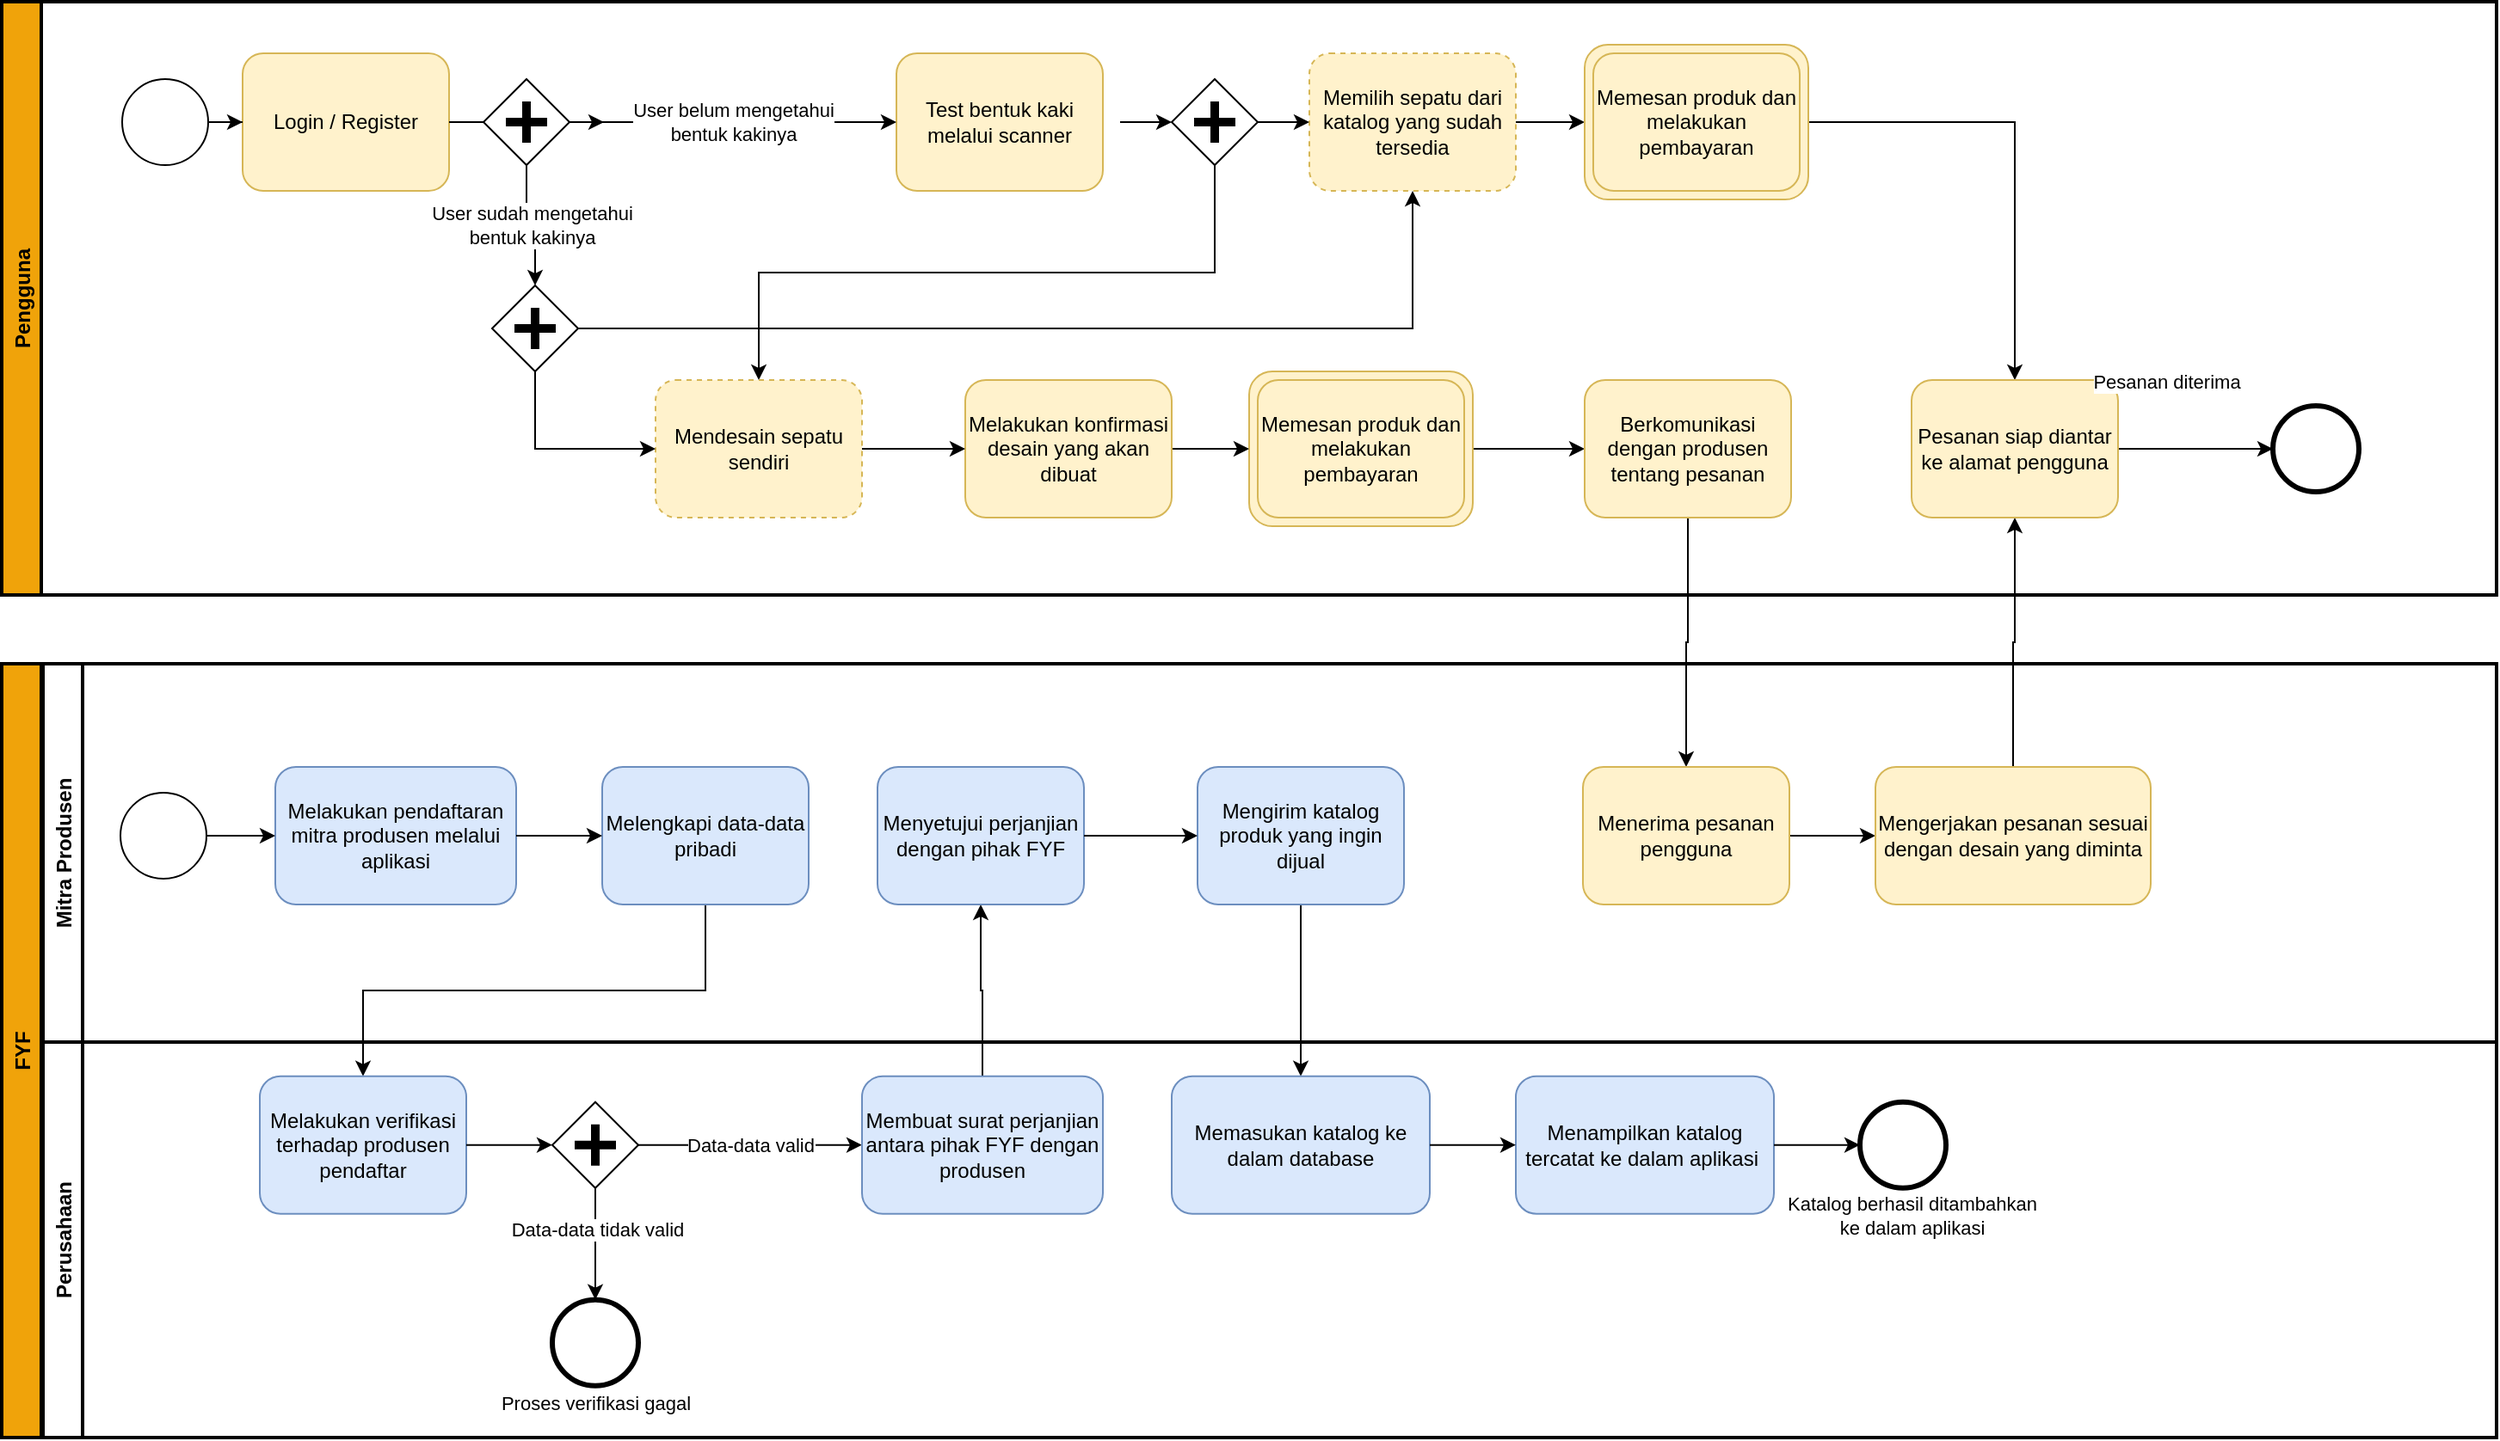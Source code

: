 <mxfile version="15.4.3" type="github">
  <diagram name="Page-1" id="2a216829-ef6e-dabb-86c1-c78162f3ba2b">
    <mxGraphModel dx="1727" dy="894" grid="1" gridSize="10" guides="1" tooltips="1" connect="1" arrows="1" fold="1" page="1" pageScale="1" pageWidth="850" pageHeight="1100" background="none" math="0" shadow="0">
      <root>
        <mxCell id="0" />
        <mxCell id="1" parent="0" />
        <mxCell id="Dv8NxLVURrwp6jhn14WJ-45" style="edgeStyle=orthogonalEdgeStyle;rounded=0;orthogonalLoop=1;jettySize=auto;html=1;exitX=1;exitY=0.5;exitDx=0;exitDy=0;entryX=0;entryY=0.5;entryDx=0;entryDy=0;" edge="1" parent="1" source="Dv8NxLVURrwp6jhn14WJ-44" target="Dv8NxLVURrwp6jhn14WJ-48">
          <mxGeometry relative="1" as="geometry">
            <mxPoint x="1040.0" y="325.069" as="targetPoint" />
          </mxGeometry>
        </mxCell>
        <mxCell id="Dv8NxLVURrwp6jhn14WJ-44" value="Memesan produk dan melakukan pembayaran" style="shape=ext;rounded=1;html=1;whiteSpace=wrap;fillColor=#fff2cc;strokeColor=#d6b656;" vertex="1" parent="1">
          <mxGeometry x="865" y="280" width="130" height="90" as="geometry" />
        </mxCell>
        <mxCell id="7a84cebc1def654-1" value="" style="shape=mxgraph.bpmn.shape;html=1;verticalLabelPosition=bottom;labelBackgroundColor=#ffffff;verticalAlign=top;perimeter=ellipsePerimeter;outline=standard;symbol=general;" parent="1" vertex="1">
          <mxGeometry x="210" y="110" width="50" height="50" as="geometry" />
        </mxCell>
        <mxCell id="7a84cebc1def654-2" value="Login / Register" style="shape=ext;rounded=1;html=1;whiteSpace=wrap;fillColor=#fff2cc;strokeColor=#d6b656;" parent="1" vertex="1">
          <mxGeometry x="280" y="95" width="120" height="80" as="geometry" />
        </mxCell>
        <mxCell id="Dv8NxLVURrwp6jhn14WJ-28" style="edgeStyle=orthogonalEdgeStyle;rounded=0;orthogonalLoop=1;jettySize=auto;html=1;exitX=1;exitY=0.5;exitDx=0;exitDy=0;entryX=0;entryY=0.5;entryDx=0;entryDy=0;" edge="1" parent="1" target="Dv8NxLVURrwp6jhn14WJ-14">
          <mxGeometry relative="1" as="geometry">
            <mxPoint x="790" y="135" as="sourcePoint" />
          </mxGeometry>
        </mxCell>
        <mxCell id="Dv8NxLVURrwp6jhn14WJ-43" style="edgeStyle=orthogonalEdgeStyle;rounded=0;orthogonalLoop=1;jettySize=auto;html=1;exitX=1;exitY=0.5;exitDx=0;exitDy=0;entryX=0;entryY=0.5;entryDx=0;entryDy=0;" edge="1" parent="1" source="7a84cebc1def654-12" target="Dv8NxLVURrwp6jhn14WJ-44">
          <mxGeometry relative="1" as="geometry">
            <mxPoint x="850" y="325" as="targetPoint" />
          </mxGeometry>
        </mxCell>
        <mxCell id="7a84cebc1def654-12" value="Melakukan konfirmasi desain yang akan dibuat" style="html=1;whiteSpace=wrap;rounded=1;fillColor=#fff2cc;strokeColor=#d6b656;" parent="1" vertex="1">
          <mxGeometry x="700" y="285" width="120" height="80" as="geometry" />
        </mxCell>
        <mxCell id="7a84cebc1def654-26" value="" style="shape=mxgraph.bpmn.shape;html=1;verticalLabelPosition=bottom;labelBackgroundColor=#ffffff;verticalAlign=top;perimeter=ellipsePerimeter;outline=end;symbol=general;" parent="1" vertex="1">
          <mxGeometry x="1460" y="300.0" width="50" height="50" as="geometry" />
        </mxCell>
        <mxCell id="7a84cebc1def654-36" style="edgeStyle=orthogonalEdgeStyle;rounded=0;html=1;jettySize=auto;orthogonalLoop=1;" parent="1" source="7a84cebc1def654-1" target="7a84cebc1def654-2" edge="1">
          <mxGeometry relative="1" as="geometry" />
        </mxCell>
        <mxCell id="7a84cebc1def654-39" style="edgeStyle=orthogonalEdgeStyle;rounded=0;html=1;jettySize=auto;orthogonalLoop=1;entryX=0;entryY=0.5;entryDx=0;entryDy=0;startArrow=none;" parent="1" source="Dv8NxLVURrwp6jhn14WJ-34" edge="1">
          <mxGeometry relative="1" as="geometry">
            <mxPoint x="490" y="135" as="targetPoint" />
          </mxGeometry>
        </mxCell>
        <mxCell id="Dv8NxLVURrwp6jhn14WJ-27" style="edgeStyle=orthogonalEdgeStyle;rounded=0;orthogonalLoop=1;jettySize=auto;html=1;exitX=1;exitY=0.5;exitDx=0;exitDy=0;entryX=0;entryY=0.5;entryDx=0;entryDy=0;" edge="1" parent="1" source="Dv8NxLVURrwp6jhn14WJ-9" target="Dv8NxLVURrwp6jhn14WJ-46">
          <mxGeometry relative="1" as="geometry">
            <mxPoint x="1060" y="135" as="targetPoint" />
          </mxGeometry>
        </mxCell>
        <mxCell id="Dv8NxLVURrwp6jhn14WJ-9" value="Memilih sepatu dari katalog yang sudah tersedia" style="shape=ext;rounded=1;html=1;whiteSpace=wrap;fillColor=#fff2cc;strokeColor=#d6b656;dashed=1;" vertex="1" parent="1">
          <mxGeometry x="900" y="95" width="120" height="80" as="geometry" />
        </mxCell>
        <mxCell id="Dv8NxLVURrwp6jhn14WJ-21" style="edgeStyle=orthogonalEdgeStyle;rounded=0;orthogonalLoop=1;jettySize=auto;html=1;exitX=1;exitY=0.5;exitDx=0;exitDy=0;entryX=0;entryY=0.5;entryDx=0;entryDy=0;" edge="1" parent="1" source="Dv8NxLVURrwp6jhn14WJ-14" target="Dv8NxLVURrwp6jhn14WJ-9">
          <mxGeometry relative="1" as="geometry" />
        </mxCell>
        <mxCell id="Dv8NxLVURrwp6jhn14WJ-24" style="edgeStyle=orthogonalEdgeStyle;rounded=0;orthogonalLoop=1;jettySize=auto;html=1;exitX=0.5;exitY=1;exitDx=0;exitDy=0;entryX=0.5;entryY=0;entryDx=0;entryDy=0;" edge="1" parent="1" source="Dv8NxLVURrwp6jhn14WJ-14" target="Dv8NxLVURrwp6jhn14WJ-25">
          <mxGeometry relative="1" as="geometry">
            <mxPoint x="840" y="385" as="targetPoint" />
          </mxGeometry>
        </mxCell>
        <mxCell id="Dv8NxLVURrwp6jhn14WJ-14" value="" style="shape=mxgraph.bpmn.shape;html=1;verticalLabelPosition=bottom;labelBackgroundColor=#ffffff;verticalAlign=top;perimeter=rhombusPerimeter;background=gateway;outline=none;symbol=parallelGw;" vertex="1" parent="1">
          <mxGeometry x="820" y="110" width="50" height="50" as="geometry" />
        </mxCell>
        <mxCell id="Dv8NxLVURrwp6jhn14WJ-30" style="edgeStyle=orthogonalEdgeStyle;rounded=0;orthogonalLoop=1;jettySize=auto;html=1;exitX=1;exitY=0.5;exitDx=0;exitDy=0;entryX=0;entryY=0.5;entryDx=0;entryDy=0;" edge="1" parent="1" source="Dv8NxLVURrwp6jhn14WJ-25" target="7a84cebc1def654-12">
          <mxGeometry relative="1" as="geometry" />
        </mxCell>
        <mxCell id="Dv8NxLVURrwp6jhn14WJ-25" value="Mendesain sepatu sendiri" style="shape=ext;rounded=1;html=1;whiteSpace=wrap;fillColor=#fff2cc;strokeColor=#d6b656;dashed=1;" vertex="1" parent="1">
          <mxGeometry x="520" y="285" width="120" height="80" as="geometry" />
        </mxCell>
        <mxCell id="Dv8NxLVURrwp6jhn14WJ-33" value="Test bentuk kaki melalui scanner" style="shape=ext;rounded=1;html=1;whiteSpace=wrap;fillColor=#fff2cc;strokeColor=#d6b656;" vertex="1" parent="1">
          <mxGeometry x="660" y="95" width="120" height="80" as="geometry" />
        </mxCell>
        <mxCell id="Dv8NxLVURrwp6jhn14WJ-35" value="User belum mengetahui&lt;br&gt;bentuk kakinya" style="edgeStyle=orthogonalEdgeStyle;rounded=0;orthogonalLoop=1;jettySize=auto;html=1;exitX=1;exitY=0.5;exitDx=0;exitDy=0;entryX=0;entryY=0.5;entryDx=0;entryDy=0;" edge="1" parent="1" source="Dv8NxLVURrwp6jhn14WJ-34" target="Dv8NxLVURrwp6jhn14WJ-33">
          <mxGeometry relative="1" as="geometry" />
        </mxCell>
        <mxCell id="Dv8NxLVURrwp6jhn14WJ-37" value="User sudah mengetahui &lt;br&gt;bentuk kakinya" style="edgeStyle=orthogonalEdgeStyle;rounded=0;orthogonalLoop=1;jettySize=auto;html=1;exitX=0.5;exitY=1;exitDx=0;exitDy=0;entryX=0.5;entryY=0;entryDx=0;entryDy=0;" edge="1" parent="1" source="Dv8NxLVURrwp6jhn14WJ-34" target="Dv8NxLVURrwp6jhn14WJ-39">
          <mxGeometry relative="1" as="geometry">
            <mxPoint x="444.471" y="225" as="targetPoint" />
          </mxGeometry>
        </mxCell>
        <mxCell id="Dv8NxLVURrwp6jhn14WJ-34" value="" style="shape=mxgraph.bpmn.shape;html=1;verticalLabelPosition=bottom;labelBackgroundColor=#ffffff;verticalAlign=top;perimeter=rhombusPerimeter;background=gateway;outline=none;symbol=parallelGw;" vertex="1" parent="1">
          <mxGeometry x="420" y="110" width="50" height="50" as="geometry" />
        </mxCell>
        <mxCell id="Dv8NxLVURrwp6jhn14WJ-36" value="" style="edgeStyle=orthogonalEdgeStyle;rounded=0;html=1;jettySize=auto;orthogonalLoop=1;entryX=0;entryY=0.5;entryDx=0;entryDy=0;endArrow=none;" edge="1" parent="1" source="7a84cebc1def654-2" target="Dv8NxLVURrwp6jhn14WJ-34">
          <mxGeometry relative="1" as="geometry">
            <mxPoint x="430" y="135" as="sourcePoint" />
            <mxPoint x="490" y="135" as="targetPoint" />
          </mxGeometry>
        </mxCell>
        <mxCell id="Dv8NxLVURrwp6jhn14WJ-40" style="edgeStyle=orthogonalEdgeStyle;rounded=0;orthogonalLoop=1;jettySize=auto;html=1;exitX=1;exitY=0.5;exitDx=0;exitDy=0;entryX=0.5;entryY=1;entryDx=0;entryDy=0;" edge="1" parent="1" source="Dv8NxLVURrwp6jhn14WJ-39" target="Dv8NxLVURrwp6jhn14WJ-9">
          <mxGeometry relative="1" as="geometry" />
        </mxCell>
        <mxCell id="Dv8NxLVURrwp6jhn14WJ-41" style="edgeStyle=orthogonalEdgeStyle;rounded=0;orthogonalLoop=1;jettySize=auto;html=1;exitX=0.5;exitY=1;exitDx=0;exitDy=0;entryX=0;entryY=0.5;entryDx=0;entryDy=0;" edge="1" parent="1" source="Dv8NxLVURrwp6jhn14WJ-39" target="Dv8NxLVURrwp6jhn14WJ-25">
          <mxGeometry relative="1" as="geometry" />
        </mxCell>
        <mxCell id="Dv8NxLVURrwp6jhn14WJ-32" value="Memesan produk dan melakukan pembayaran" style="shape=ext;rounded=1;html=1;whiteSpace=wrap;fillColor=#fff2cc;strokeColor=#d6b656;" vertex="1" parent="1">
          <mxGeometry x="870" y="285" width="120" height="80" as="geometry" />
        </mxCell>
        <mxCell id="Dv8NxLVURrwp6jhn14WJ-55" style="edgeStyle=orthogonalEdgeStyle;rounded=0;orthogonalLoop=1;jettySize=auto;html=1;exitX=1;exitY=0.5;exitDx=0;exitDy=0;entryX=0.5;entryY=0;entryDx=0;entryDy=0;" edge="1" parent="1" source="Dv8NxLVURrwp6jhn14WJ-46" target="Dv8NxLVURrwp6jhn14WJ-54">
          <mxGeometry relative="1" as="geometry" />
        </mxCell>
        <mxCell id="Dv8NxLVURrwp6jhn14WJ-46" value="Memesan produk dan melakukan pembayaran" style="shape=ext;rounded=1;html=1;whiteSpace=wrap;fillColor=#fff2cc;strokeColor=#d6b656;" vertex="1" parent="1">
          <mxGeometry x="1060" y="90" width="130" height="90" as="geometry" />
        </mxCell>
        <mxCell id="Dv8NxLVURrwp6jhn14WJ-47" value="Memesan produk dan melakukan pembayaran" style="shape=ext;rounded=1;html=1;whiteSpace=wrap;fillColor=#fff2cc;strokeColor=#d6b656;" vertex="1" parent="1">
          <mxGeometry x="1065" y="95" width="120" height="80" as="geometry" />
        </mxCell>
        <mxCell id="Dv8NxLVURrwp6jhn14WJ-51" style="edgeStyle=orthogonalEdgeStyle;rounded=0;orthogonalLoop=1;jettySize=auto;html=1;exitX=0.5;exitY=1;exitDx=0;exitDy=0;" edge="1" parent="1" source="Dv8NxLVURrwp6jhn14WJ-48" target="Dv8NxLVURrwp6jhn14WJ-50">
          <mxGeometry relative="1" as="geometry" />
        </mxCell>
        <mxCell id="Dv8NxLVURrwp6jhn14WJ-48" value="Berkomunikasi dengan produsen tentang pesanan" style="html=1;whiteSpace=wrap;rounded=1;fillColor=#fff2cc;strokeColor=#d6b656;" vertex="1" parent="1">
          <mxGeometry x="1060" y="285" width="120" height="80" as="geometry" />
        </mxCell>
        <mxCell id="Dv8NxLVURrwp6jhn14WJ-57" style="edgeStyle=orthogonalEdgeStyle;rounded=0;orthogonalLoop=1;jettySize=auto;html=1;exitX=0.5;exitY=0;exitDx=0;exitDy=0;entryX=0.5;entryY=1;entryDx=0;entryDy=0;" edge="1" parent="1" source="Dv8NxLVURrwp6jhn14WJ-53" target="Dv8NxLVURrwp6jhn14WJ-54">
          <mxGeometry relative="1" as="geometry" />
        </mxCell>
        <mxCell id="Dv8NxLVURrwp6jhn14WJ-58" style="edgeStyle=orthogonalEdgeStyle;rounded=0;orthogonalLoop=1;jettySize=auto;html=1;exitX=1;exitY=0.5;exitDx=0;exitDy=0;entryX=0;entryY=0.5;entryDx=0;entryDy=0;" edge="1" parent="1" source="Dv8NxLVURrwp6jhn14WJ-54" target="7a84cebc1def654-26">
          <mxGeometry relative="1" as="geometry" />
        </mxCell>
        <mxCell id="Dv8NxLVURrwp6jhn14WJ-54" value="Pesanan siap diantar ke alamat pengguna" style="html=1;whiteSpace=wrap;rounded=1;fillColor=#fff2cc;strokeColor=#d6b656;" vertex="1" parent="1">
          <mxGeometry x="1250" y="285" width="120" height="80" as="geometry" />
        </mxCell>
        <mxCell id="Dv8NxLVURrwp6jhn14WJ-90" value="Pengguna" style="swimlane;horizontal=0;strokeWidth=2;fillColor=#f0a30a;strokeColor=#000000;fontColor=#000000;" vertex="1" parent="1">
          <mxGeometry x="140" y="65" width="1450" height="345" as="geometry" />
        </mxCell>
        <mxCell id="Dv8NxLVURrwp6jhn14WJ-39" value="" style="shape=mxgraph.bpmn.shape;html=1;verticalLabelPosition=bottom;labelBackgroundColor=#ffffff;verticalAlign=top;perimeter=rhombusPerimeter;background=gateway;outline=none;symbol=parallelGw;" vertex="1" parent="Dv8NxLVURrwp6jhn14WJ-90">
          <mxGeometry x="285" y="165" width="50" height="50" as="geometry" />
        </mxCell>
        <mxCell id="Dv8NxLVURrwp6jhn14WJ-91" value="FYF" style="swimlane;horizontal=0;strokeWidth=2;fillColor=#f0a30a;strokeColor=#000000;fontColor=#000000;" vertex="1" parent="1">
          <mxGeometry x="140" y="450" width="1450" height="450" as="geometry" />
        </mxCell>
        <mxCell id="Dv8NxLVURrwp6jhn14WJ-65" style="edgeStyle=orthogonalEdgeStyle;rounded=0;orthogonalLoop=1;jettySize=auto;html=1;exitX=0.5;exitY=1;exitDx=0;exitDy=0;entryX=0.5;entryY=0;entryDx=0;entryDy=0;" edge="1" parent="Dv8NxLVURrwp6jhn14WJ-91" source="Dv8NxLVURrwp6jhn14WJ-62" target="Dv8NxLVURrwp6jhn14WJ-64">
          <mxGeometry relative="1" as="geometry" />
        </mxCell>
        <mxCell id="Dv8NxLVURrwp6jhn14WJ-78" style="edgeStyle=orthogonalEdgeStyle;rounded=0;orthogonalLoop=1;jettySize=auto;html=1;exitX=0.5;exitY=0;exitDx=0;exitDy=0;entryX=0.5;entryY=1;entryDx=0;entryDy=0;" edge="1" parent="Dv8NxLVURrwp6jhn14WJ-91" source="Dv8NxLVURrwp6jhn14WJ-76" target="Dv8NxLVURrwp6jhn14WJ-77">
          <mxGeometry relative="1" as="geometry" />
        </mxCell>
        <mxCell id="Dv8NxLVURrwp6jhn14WJ-86" style="edgeStyle=orthogonalEdgeStyle;rounded=0;orthogonalLoop=1;jettySize=auto;html=1;exitX=0.5;exitY=1;exitDx=0;exitDy=0;entryX=0.5;entryY=0;entryDx=0;entryDy=0;" edge="1" parent="Dv8NxLVURrwp6jhn14WJ-91" source="Dv8NxLVURrwp6jhn14WJ-81" target="Dv8NxLVURrwp6jhn14WJ-83">
          <mxGeometry relative="1" as="geometry" />
        </mxCell>
        <mxCell id="Dv8NxLVURrwp6jhn14WJ-92" value="Mitra Produsen" style="swimlane;horizontal=0;strokeColor=#000000;strokeWidth=2;" vertex="1" parent="Dv8NxLVURrwp6jhn14WJ-91">
          <mxGeometry x="24" width="1426" height="220" as="geometry" />
        </mxCell>
        <mxCell id="Dv8NxLVURrwp6jhn14WJ-52" style="edgeStyle=orthogonalEdgeStyle;rounded=0;orthogonalLoop=1;jettySize=auto;html=1;exitX=1;exitY=0.5;exitDx=0;exitDy=0;" edge="1" parent="Dv8NxLVURrwp6jhn14WJ-92" source="Dv8NxLVURrwp6jhn14WJ-50">
          <mxGeometry relative="1" as="geometry">
            <mxPoint x="1065" y="100.0" as="targetPoint" />
          </mxGeometry>
        </mxCell>
        <mxCell id="Dv8NxLVURrwp6jhn14WJ-50" value="Menerima pesanan pengguna" style="html=1;whiteSpace=wrap;rounded=1;fillColor=#fff2cc;strokeColor=#d6b656;" vertex="1" parent="Dv8NxLVURrwp6jhn14WJ-92">
          <mxGeometry x="895" y="60.0" width="120" height="80" as="geometry" />
        </mxCell>
        <mxCell id="Dv8NxLVURrwp6jhn14WJ-53" value="Mengerjakan pesanan sesuai dengan desain yang diminta" style="html=1;whiteSpace=wrap;rounded=1;fillColor=#fff2cc;strokeColor=#d6b656;" vertex="1" parent="Dv8NxLVURrwp6jhn14WJ-92">
          <mxGeometry x="1065" y="60.0" width="160" height="80" as="geometry" />
        </mxCell>
        <mxCell id="Dv8NxLVURrwp6jhn14WJ-59" value="" style="shape=mxgraph.bpmn.shape;html=1;verticalLabelPosition=bottom;labelBackgroundColor=#ffffff;verticalAlign=top;perimeter=ellipsePerimeter;outline=standard;symbol=general;" vertex="1" parent="Dv8NxLVURrwp6jhn14WJ-92">
          <mxGeometry x="45" y="75.0" width="50" height="50" as="geometry" />
        </mxCell>
        <mxCell id="Dv8NxLVURrwp6jhn14WJ-60" value="Melakukan pendaftaran mitra produsen melalui aplikasi" style="shape=ext;rounded=1;html=1;whiteSpace=wrap;fillColor=#dae8fc;strokeColor=#6c8ebf;" vertex="1" parent="Dv8NxLVURrwp6jhn14WJ-92">
          <mxGeometry x="135" y="60.0" width="140" height="80" as="geometry" />
        </mxCell>
        <mxCell id="Dv8NxLVURrwp6jhn14WJ-74" style="edgeStyle=orthogonalEdgeStyle;rounded=0;orthogonalLoop=1;jettySize=auto;html=1;exitX=1;exitY=0.5;exitDx=0;exitDy=0;entryX=0;entryY=0.5;entryDx=0;entryDy=0;" edge="1" parent="Dv8NxLVURrwp6jhn14WJ-92" source="Dv8NxLVURrwp6jhn14WJ-59" target="Dv8NxLVURrwp6jhn14WJ-60">
          <mxGeometry relative="1" as="geometry" />
        </mxCell>
        <mxCell id="Dv8NxLVURrwp6jhn14WJ-62" value="Melengkapi data-data pribadi" style="shape=ext;rounded=1;html=1;whiteSpace=wrap;fillColor=#dae8fc;strokeColor=#6c8ebf;" vertex="1" parent="Dv8NxLVURrwp6jhn14WJ-92">
          <mxGeometry x="325" y="60.0" width="120" height="80" as="geometry" />
        </mxCell>
        <mxCell id="Dv8NxLVURrwp6jhn14WJ-63" style="edgeStyle=orthogonalEdgeStyle;rounded=0;orthogonalLoop=1;jettySize=auto;html=1;exitX=1;exitY=0.5;exitDx=0;exitDy=0;entryX=0;entryY=0.5;entryDx=0;entryDy=0;" edge="1" parent="Dv8NxLVURrwp6jhn14WJ-92" source="Dv8NxLVURrwp6jhn14WJ-60" target="Dv8NxLVURrwp6jhn14WJ-62">
          <mxGeometry relative="1" as="geometry" />
        </mxCell>
        <mxCell id="Dv8NxLVURrwp6jhn14WJ-77" value="Menyetujui perjanjian dengan pihak FYF" style="shape=ext;rounded=1;html=1;whiteSpace=wrap;fillColor=#dae8fc;strokeColor=#6c8ebf;" vertex="1" parent="Dv8NxLVURrwp6jhn14WJ-92">
          <mxGeometry x="485" y="60.0" width="120" height="80" as="geometry" />
        </mxCell>
        <mxCell id="Dv8NxLVURrwp6jhn14WJ-81" value="Mengirim katalog produk yang ingin dijual" style="shape=ext;rounded=1;html=1;whiteSpace=wrap;fillColor=#dae8fc;strokeColor=#6c8ebf;" vertex="1" parent="Dv8NxLVURrwp6jhn14WJ-92">
          <mxGeometry x="671" y="60.0" width="120" height="80" as="geometry" />
        </mxCell>
        <mxCell id="Dv8NxLVURrwp6jhn14WJ-82" style="edgeStyle=orthogonalEdgeStyle;rounded=0;orthogonalLoop=1;jettySize=auto;html=1;exitX=1;exitY=0.5;exitDx=0;exitDy=0;entryX=0;entryY=0.5;entryDx=0;entryDy=0;" edge="1" parent="Dv8NxLVURrwp6jhn14WJ-92" source="Dv8NxLVURrwp6jhn14WJ-77" target="Dv8NxLVURrwp6jhn14WJ-81">
          <mxGeometry relative="1" as="geometry" />
        </mxCell>
        <mxCell id="Dv8NxLVURrwp6jhn14WJ-105" value="Perusahaan" style="swimlane;horizontal=0;strokeColor=#000000;strokeWidth=2;" vertex="1" parent="Dv8NxLVURrwp6jhn14WJ-91">
          <mxGeometry x="24" y="220" width="1426" height="230" as="geometry" />
        </mxCell>
        <mxCell id="Dv8NxLVURrwp6jhn14WJ-64" value="Melakukan verifikasi terhadap produsen pendaftar" style="shape=ext;rounded=1;html=1;whiteSpace=wrap;fillColor=#dae8fc;strokeColor=#6c8ebf;" vertex="1" parent="Dv8NxLVURrwp6jhn14WJ-105">
          <mxGeometry x="126" y="19.86" width="120" height="80" as="geometry" />
        </mxCell>
        <mxCell id="Dv8NxLVURrwp6jhn14WJ-75" value="Data-data valid" style="edgeStyle=orthogonalEdgeStyle;rounded=0;orthogonalLoop=1;jettySize=auto;html=1;exitX=1;exitY=0.5;exitDx=0;exitDy=0;entryX=0;entryY=0.5;entryDx=0;entryDy=0;" edge="1" parent="Dv8NxLVURrwp6jhn14WJ-105" source="Dv8NxLVURrwp6jhn14WJ-66" target="Dv8NxLVURrwp6jhn14WJ-76">
          <mxGeometry relative="1" as="geometry">
            <mxPoint x="386" y="59.86" as="targetPoint" />
          </mxGeometry>
        </mxCell>
        <mxCell id="Dv8NxLVURrwp6jhn14WJ-66" value="" style="shape=mxgraph.bpmn.shape;html=1;verticalLabelPosition=bottom;labelBackgroundColor=#ffffff;verticalAlign=top;perimeter=rhombusPerimeter;background=gateway;outline=none;symbol=parallelGw;" vertex="1" parent="Dv8NxLVURrwp6jhn14WJ-105">
          <mxGeometry x="296" y="34.86" width="50" height="50" as="geometry" />
        </mxCell>
        <mxCell id="Dv8NxLVURrwp6jhn14WJ-67" style="edgeStyle=orthogonalEdgeStyle;rounded=0;orthogonalLoop=1;jettySize=auto;html=1;exitX=1;exitY=0.5;exitDx=0;exitDy=0;entryX=0;entryY=0.5;entryDx=0;entryDy=0;" edge="1" parent="Dv8NxLVURrwp6jhn14WJ-105" source="Dv8NxLVURrwp6jhn14WJ-64" target="Dv8NxLVURrwp6jhn14WJ-66">
          <mxGeometry relative="1" as="geometry" />
        </mxCell>
        <mxCell id="Dv8NxLVURrwp6jhn14WJ-69" value="" style="shape=mxgraph.bpmn.shape;html=1;verticalLabelPosition=bottom;labelBackgroundColor=#ffffff;verticalAlign=top;perimeter=ellipsePerimeter;outline=end;symbol=general;" vertex="1" parent="Dv8NxLVURrwp6jhn14WJ-105">
          <mxGeometry x="296" y="149.86" width="50" height="50" as="geometry" />
        </mxCell>
        <mxCell id="Dv8NxLVURrwp6jhn14WJ-70" style="edgeStyle=orthogonalEdgeStyle;rounded=0;orthogonalLoop=1;jettySize=auto;html=1;exitX=0.5;exitY=1;exitDx=0;exitDy=0;entryX=0.5;entryY=0;entryDx=0;entryDy=0;" edge="1" parent="Dv8NxLVURrwp6jhn14WJ-105" source="Dv8NxLVURrwp6jhn14WJ-66" target="Dv8NxLVURrwp6jhn14WJ-69">
          <mxGeometry relative="1" as="geometry" />
        </mxCell>
        <mxCell id="Dv8NxLVURrwp6jhn14WJ-71" value="Data-data tidak valid" style="edgeLabel;html=1;align=center;verticalAlign=middle;resizable=0;points=[];" vertex="1" connectable="0" parent="Dv8NxLVURrwp6jhn14WJ-70">
          <mxGeometry x="-0.26" y="1" relative="1" as="geometry">
            <mxPoint as="offset" />
          </mxGeometry>
        </mxCell>
        <mxCell id="Dv8NxLVURrwp6jhn14WJ-72" value="Proses verifikasi gagal" style="edgeLabel;html=1;align=center;verticalAlign=middle;resizable=0;points=[];" vertex="1" connectable="0" parent="Dv8NxLVURrwp6jhn14WJ-70">
          <mxGeometry x="-0.26" y="1" relative="1" as="geometry">
            <mxPoint x="-1" y="101" as="offset" />
          </mxGeometry>
        </mxCell>
        <mxCell id="Dv8NxLVURrwp6jhn14WJ-73" value="Pesanan diterima" style="edgeLabel;html=1;align=center;verticalAlign=middle;resizable=0;points=[];" vertex="1" connectable="0" parent="Dv8NxLVURrwp6jhn14WJ-70">
          <mxGeometry x="-0.26" y="1" relative="1" as="geometry">
            <mxPoint x="912" y="-493" as="offset" />
          </mxGeometry>
        </mxCell>
        <mxCell id="Dv8NxLVURrwp6jhn14WJ-89" value="Katalog berhasil ditambahkan&lt;br&gt;ke dalam aplikasi" style="edgeLabel;html=1;align=center;verticalAlign=middle;resizable=0;points=[];" vertex="1" connectable="0" parent="Dv8NxLVURrwp6jhn14WJ-70">
          <mxGeometry x="-0.26" y="1" relative="1" as="geometry">
            <mxPoint x="764" y="-8" as="offset" />
          </mxGeometry>
        </mxCell>
        <mxCell id="Dv8NxLVURrwp6jhn14WJ-76" value="Membuat surat perjanjian antara pihak FYF dengan produsen" style="shape=ext;rounded=1;html=1;whiteSpace=wrap;fillColor=#dae8fc;strokeColor=#6c8ebf;" vertex="1" parent="Dv8NxLVURrwp6jhn14WJ-105">
          <mxGeometry x="476" y="19.86" width="140" height="80" as="geometry" />
        </mxCell>
        <mxCell id="Dv8NxLVURrwp6jhn14WJ-83" value="Memasukan katalog ke dalam database" style="shape=ext;rounded=1;html=1;whiteSpace=wrap;fillColor=#dae8fc;strokeColor=#6c8ebf;" vertex="1" parent="Dv8NxLVURrwp6jhn14WJ-105">
          <mxGeometry x="656" y="19.86" width="150" height="80" as="geometry" />
        </mxCell>
        <mxCell id="Dv8NxLVURrwp6jhn14WJ-84" value="Menampilkan katalog tercatat ke dalam aplikasi&amp;nbsp;" style="shape=ext;rounded=1;html=1;whiteSpace=wrap;fillColor=#dae8fc;strokeColor=#6c8ebf;" vertex="1" parent="Dv8NxLVURrwp6jhn14WJ-105">
          <mxGeometry x="856" y="19.86" width="150" height="80" as="geometry" />
        </mxCell>
        <mxCell id="Dv8NxLVURrwp6jhn14WJ-85" style="edgeStyle=orthogonalEdgeStyle;rounded=0;orthogonalLoop=1;jettySize=auto;html=1;exitX=1;exitY=0.5;exitDx=0;exitDy=0;entryX=0;entryY=0.5;entryDx=0;entryDy=0;" edge="1" parent="Dv8NxLVURrwp6jhn14WJ-105" source="Dv8NxLVURrwp6jhn14WJ-83" target="Dv8NxLVURrwp6jhn14WJ-84">
          <mxGeometry relative="1" as="geometry" />
        </mxCell>
        <mxCell id="Dv8NxLVURrwp6jhn14WJ-87" value="" style="shape=mxgraph.bpmn.shape;html=1;verticalLabelPosition=bottom;labelBackgroundColor=#ffffff;verticalAlign=top;perimeter=ellipsePerimeter;outline=end;symbol=general;" vertex="1" parent="Dv8NxLVURrwp6jhn14WJ-105">
          <mxGeometry x="1056" y="34.86" width="50" height="50" as="geometry" />
        </mxCell>
        <mxCell id="Dv8NxLVURrwp6jhn14WJ-88" style="edgeStyle=orthogonalEdgeStyle;rounded=0;orthogonalLoop=1;jettySize=auto;html=1;exitX=1;exitY=0.5;exitDx=0;exitDy=0;entryX=0;entryY=0.5;entryDx=0;entryDy=0;" edge="1" parent="Dv8NxLVURrwp6jhn14WJ-105" source="Dv8NxLVURrwp6jhn14WJ-84" target="Dv8NxLVURrwp6jhn14WJ-87">
          <mxGeometry relative="1" as="geometry" />
        </mxCell>
      </root>
    </mxGraphModel>
  </diagram>
</mxfile>
